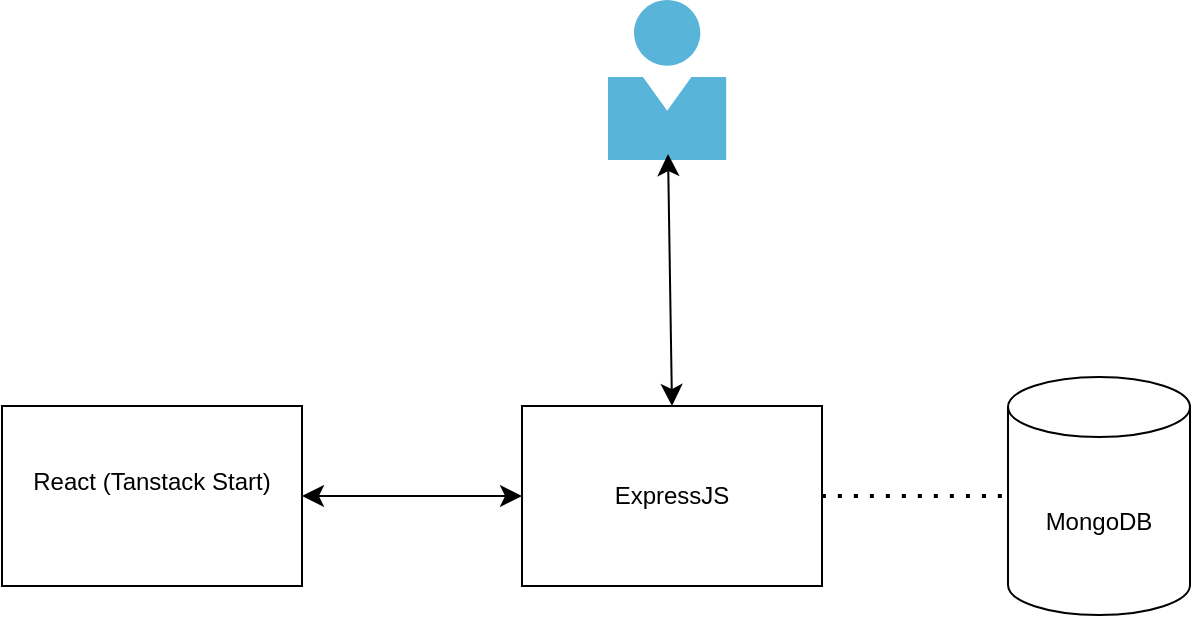 <mxfile version="26.0.8">
  <diagram name="Page-1" id="vw2Q-ahyOCgPvIRrS2qS">
    <mxGraphModel dx="2823" dy="2823" grid="0" gridSize="10" guides="1" tooltips="1" connect="1" arrows="1" fold="1" page="0" pageScale="1" pageWidth="850" pageHeight="1100" math="0" shadow="0">
      <root>
        <mxCell id="0" />
        <mxCell id="1" parent="0" />
        <mxCell id="J9zmKtbcKLCU5IE8oh9W-1" value="React (Tanstack Start)&lt;div&gt;&lt;br&gt;&lt;/div&gt;" style="rounded=0;whiteSpace=wrap;html=1;" parent="1" vertex="1">
          <mxGeometry x="-1730" y="-1786" width="150" height="90" as="geometry" />
        </mxCell>
        <mxCell id="J9zmKtbcKLCU5IE8oh9W-3" value="ExpressJS" style="rounded=0;whiteSpace=wrap;html=1;" parent="1" vertex="1">
          <mxGeometry x="-1470" y="-1786" width="150" height="90" as="geometry" />
        </mxCell>
        <mxCell id="J9zmKtbcKLCU5IE8oh9W-5" value="" style="endArrow=classic;startArrow=classic;html=1;rounded=0;fontSize=12;startSize=8;endSize=8;curved=1;entryX=0;entryY=0.5;entryDx=0;entryDy=0;exitX=1;exitY=0.5;exitDx=0;exitDy=0;" parent="1" source="J9zmKtbcKLCU5IE8oh9W-1" target="J9zmKtbcKLCU5IE8oh9W-3" edge="1">
          <mxGeometry width="50" height="50" relative="1" as="geometry">
            <mxPoint x="-1547" y="-1709" as="sourcePoint" />
            <mxPoint x="-1497" y="-1759" as="targetPoint" />
          </mxGeometry>
        </mxCell>
        <mxCell id="xmq-IRBPGvj-lASaoL9s-1" value="MongoDB" style="shape=cylinder3;whiteSpace=wrap;html=1;boundedLbl=1;backgroundOutline=1;size=15;" vertex="1" parent="1">
          <mxGeometry x="-1227" y="-1800.5" width="91" height="119" as="geometry" />
        </mxCell>
        <mxCell id="xmq-IRBPGvj-lASaoL9s-2" value="" style="endArrow=none;dashed=1;html=1;dashPattern=1 3;strokeWidth=2;rounded=0;fontSize=12;startSize=8;endSize=8;curved=1;entryX=0;entryY=0.5;entryDx=0;entryDy=0;entryPerimeter=0;exitX=1;exitY=0.5;exitDx=0;exitDy=0;" edge="1" parent="1" source="J9zmKtbcKLCU5IE8oh9W-3" target="xmq-IRBPGvj-lASaoL9s-1">
          <mxGeometry width="50" height="50" relative="1" as="geometry">
            <mxPoint x="-1255" y="-1808" as="sourcePoint" />
            <mxPoint x="-1191" y="-1764" as="targetPoint" />
          </mxGeometry>
        </mxCell>
        <mxCell id="xmq-IRBPGvj-lASaoL9s-3" value="" style="image;sketch=0;aspect=fixed;html=1;points=[];align=center;fontSize=12;image=img/lib/mscae/Person.svg;" vertex="1" parent="1">
          <mxGeometry x="-1427" y="-1989" width="59.2" height="80" as="geometry" />
        </mxCell>
        <mxCell id="xmq-IRBPGvj-lASaoL9s-5" value="" style="endArrow=classic;startArrow=classic;html=1;rounded=0;fontSize=12;startSize=8;endSize=8;curved=1;exitX=0.507;exitY=0.963;exitDx=0;exitDy=0;exitPerimeter=0;entryX=0.5;entryY=0;entryDx=0;entryDy=0;" edge="1" parent="1" source="xmq-IRBPGvj-lASaoL9s-3" target="J9zmKtbcKLCU5IE8oh9W-3">
          <mxGeometry width="50" height="50" relative="1" as="geometry">
            <mxPoint x="-1570" y="-1731" as="sourcePoint" />
            <mxPoint x="-1383" y="-1823" as="targetPoint" />
          </mxGeometry>
        </mxCell>
      </root>
    </mxGraphModel>
  </diagram>
</mxfile>
